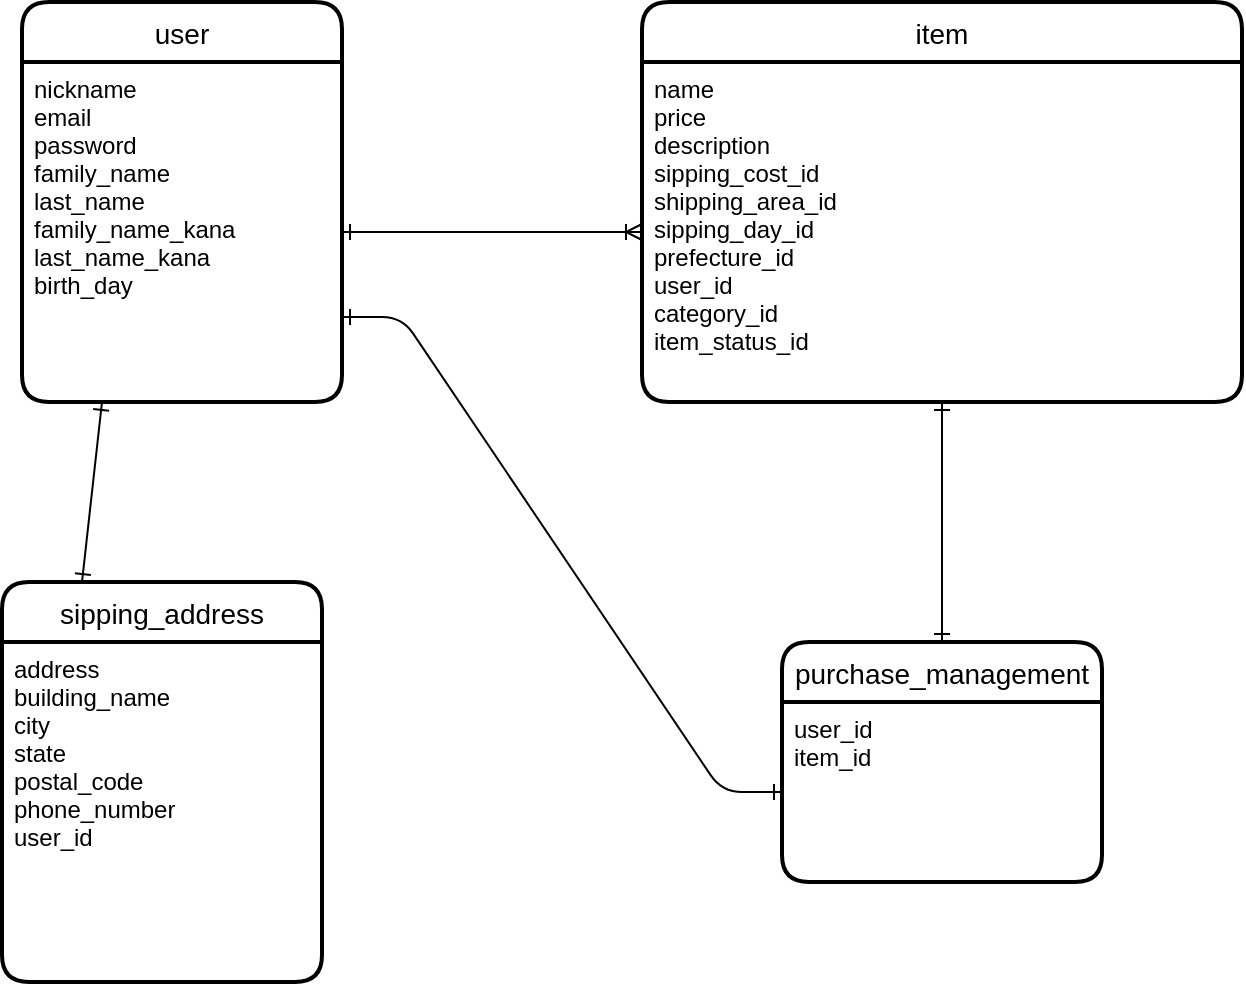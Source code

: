 <mxfile>
    <diagram id="LAl_s-TVtEUcJMaHUfCz" name="ページ1">
        <mxGraphModel dx="844" dy="847" grid="1" gridSize="10" guides="1" tooltips="1" connect="1" arrows="1" fold="1" page="1" pageScale="1" pageWidth="827" pageHeight="1169" math="0" shadow="0">
            <root>
                <mxCell id="0"/>
                <mxCell id="1" parent="0"/>
                <mxCell id="47" value="user" style="swimlane;childLayout=stackLayout;horizontal=1;startSize=30;horizontalStack=0;rounded=1;fontSize=14;fontStyle=0;strokeWidth=2;resizeParent=0;resizeLast=1;shadow=0;dashed=0;align=center;verticalAlign=middle;" vertex="1" parent="1">
                    <mxGeometry x="30" y="40" width="160" height="200" as="geometry"/>
                </mxCell>
                <mxCell id="48" value="nickname&#10;email&#10;password&#10;family_name&#10;last_name&#10;family_name_kana&#10;last_name_kana&#10;birth_day" style="align=left;strokeColor=none;fillColor=none;spacingLeft=4;fontSize=12;verticalAlign=top;resizable=0;rotatable=0;part=1;" vertex="1" parent="47">
                    <mxGeometry y="30" width="160" height="170" as="geometry"/>
                </mxCell>
                <mxCell id="52" value="item" style="swimlane;childLayout=stackLayout;horizontal=1;startSize=30;horizontalStack=0;rounded=1;fontSize=14;fontStyle=0;strokeWidth=2;resizeParent=0;resizeLast=1;shadow=0;dashed=0;align=center;" vertex="1" parent="1">
                    <mxGeometry x="340" y="40" width="300" height="200" as="geometry"/>
                </mxCell>
                <mxCell id="53" value="name&#10;price&#10;description&#10;sipping_cost_id&#10;shipping_area_id&#10;sipping_day_id&#10;prefecture_id&#10;user_id&#10;category_id&#10;item_status_id" style="align=left;strokeColor=none;fillColor=none;spacingLeft=4;fontSize=12;verticalAlign=top;resizable=0;rotatable=0;part=1;" vertex="1" parent="52">
                    <mxGeometry y="30" width="300" height="170" as="geometry"/>
                </mxCell>
                <mxCell id="55" value="" style="edgeStyle=entityRelationEdgeStyle;fontSize=12;html=1;endArrow=ERoneToMany;startArrow=ERone;entryX=0;entryY=0.5;entryDx=0;entryDy=0;exitX=1;exitY=0.5;exitDx=0;exitDy=0;startFill=0;endFill=0;" edge="1" parent="1" source="48" target="53">
                    <mxGeometry width="100" height="100" relative="1" as="geometry">
                        <mxPoint x="210" y="440" as="sourcePoint"/>
                        <mxPoint x="310" y="340" as="targetPoint"/>
                    </mxGeometry>
                </mxCell>
                <mxCell id="89" value="sipping_address" style="swimlane;childLayout=stackLayout;horizontal=1;startSize=30;horizontalStack=0;rounded=1;fontSize=14;fontStyle=0;strokeWidth=2;resizeParent=0;resizeLast=1;shadow=0;dashed=0;align=center;" vertex="1" parent="1">
                    <mxGeometry x="20" y="330" width="160" height="200" as="geometry"/>
                </mxCell>
                <mxCell id="90" value="address&#10;building_name&#10;city&#10;state&#10;postal_code&#10;phone_number&#10;user_id" style="align=left;strokeColor=none;fillColor=none;spacingLeft=4;fontSize=12;verticalAlign=top;resizable=0;rotatable=0;part=1;" vertex="1" parent="89">
                    <mxGeometry y="30" width="160" height="170" as="geometry"/>
                </mxCell>
                <mxCell id="91" value="purchase_management" style="swimlane;childLayout=stackLayout;horizontal=1;startSize=30;horizontalStack=0;rounded=1;fontSize=14;fontStyle=0;strokeWidth=2;resizeParent=0;resizeLast=1;shadow=0;dashed=0;align=center;" vertex="1" parent="1">
                    <mxGeometry x="410" y="360" width="160" height="120" as="geometry"/>
                </mxCell>
                <mxCell id="92" value="user_id&#10;item_id" style="align=left;strokeColor=none;fillColor=none;spacingLeft=4;fontSize=12;verticalAlign=top;resizable=0;rotatable=0;part=1;" vertex="1" parent="91">
                    <mxGeometry y="30" width="160" height="90" as="geometry"/>
                </mxCell>
                <mxCell id="93" value="" style="fontSize=12;html=1;endArrow=ERone;endFill=0;exitX=0.25;exitY=0;exitDx=0;exitDy=0;entryX=0.25;entryY=1;entryDx=0;entryDy=0;startArrow=ERone;startFill=0;" edge="1" parent="1" source="89" target="48">
                    <mxGeometry width="100" height="100" relative="1" as="geometry">
                        <mxPoint x="340" y="370" as="sourcePoint"/>
                        <mxPoint x="440" y="270" as="targetPoint"/>
                    </mxGeometry>
                </mxCell>
                <mxCell id="94" value="" style="fontSize=12;html=1;endArrow=ERone;endFill=0;exitX=0.5;exitY=0;exitDx=0;exitDy=0;entryX=0.5;entryY=1;entryDx=0;entryDy=0;startArrow=ERone;startFill=0;" edge="1" parent="1" source="91" target="53">
                    <mxGeometry width="100" height="100" relative="1" as="geometry">
                        <mxPoint x="340" y="370" as="sourcePoint"/>
                        <mxPoint x="440" y="270" as="targetPoint"/>
                    </mxGeometry>
                </mxCell>
                <mxCell id="95" value="" style="edgeStyle=entityRelationEdgeStyle;fontSize=12;html=1;endArrow=ERone;endFill=0;exitX=0;exitY=0.5;exitDx=0;exitDy=0;entryX=1;entryY=0.75;entryDx=0;entryDy=0;startArrow=ERone;startFill=0;" edge="1" parent="1" source="92" target="48">
                    <mxGeometry width="100" height="100" relative="1" as="geometry">
                        <mxPoint x="400" y="430" as="sourcePoint"/>
                        <mxPoint x="440" y="270" as="targetPoint"/>
                    </mxGeometry>
                </mxCell>
            </root>
        </mxGraphModel>
    </diagram>
</mxfile>